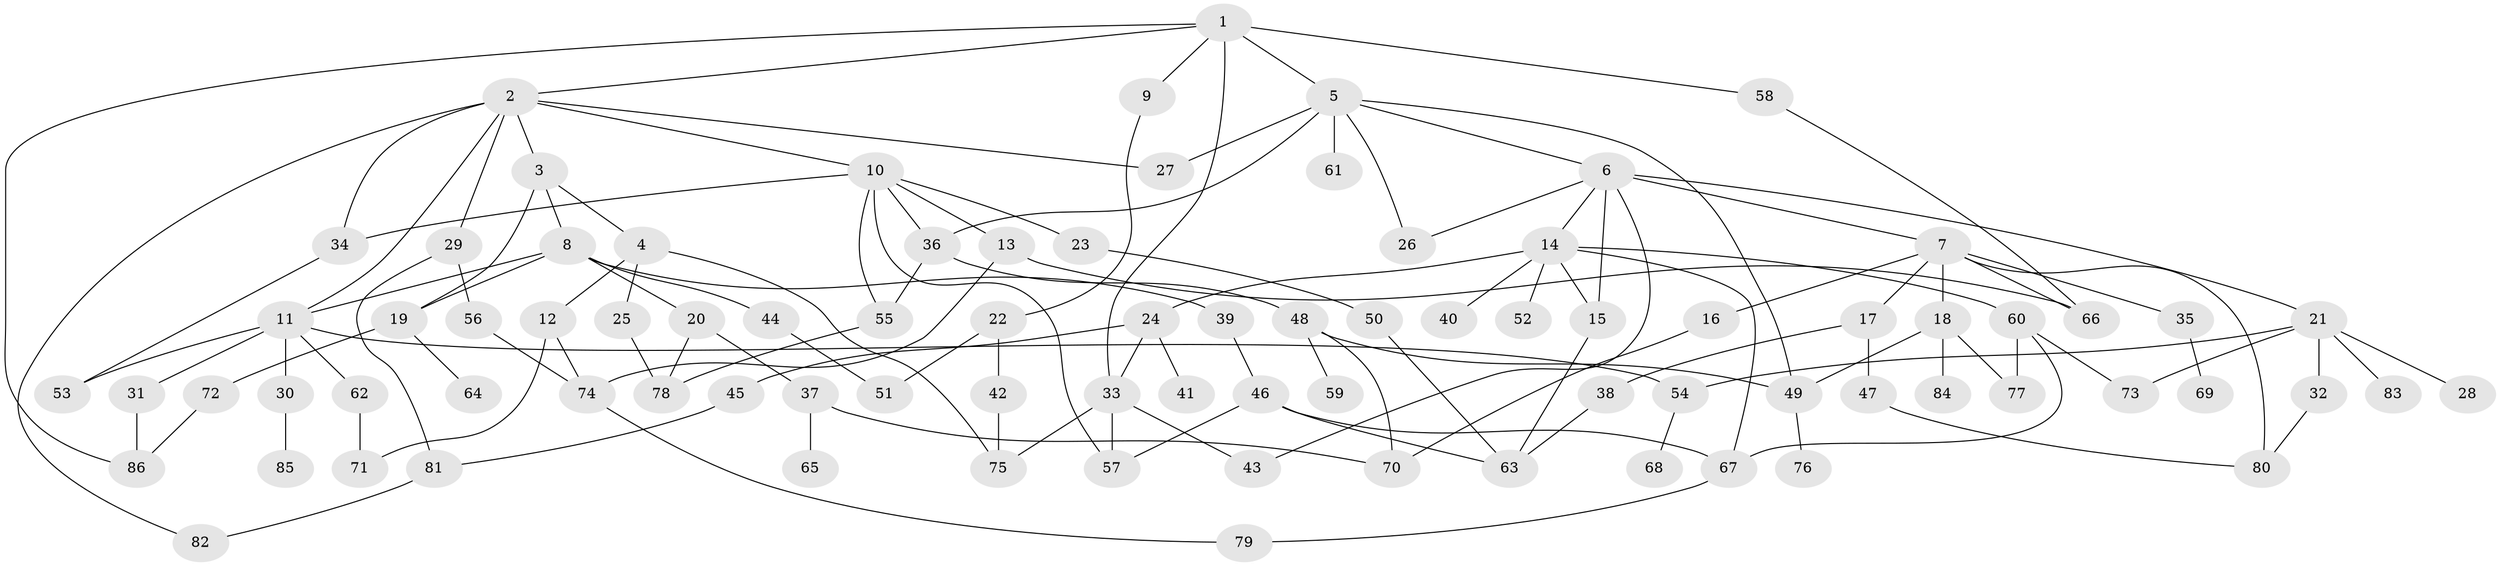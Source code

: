 // Generated by graph-tools (version 1.1) at 2025/40/03/09/25 04:40:55]
// undirected, 86 vertices, 127 edges
graph export_dot {
graph [start="1"]
  node [color=gray90,style=filled];
  1;
  2;
  3;
  4;
  5;
  6;
  7;
  8;
  9;
  10;
  11;
  12;
  13;
  14;
  15;
  16;
  17;
  18;
  19;
  20;
  21;
  22;
  23;
  24;
  25;
  26;
  27;
  28;
  29;
  30;
  31;
  32;
  33;
  34;
  35;
  36;
  37;
  38;
  39;
  40;
  41;
  42;
  43;
  44;
  45;
  46;
  47;
  48;
  49;
  50;
  51;
  52;
  53;
  54;
  55;
  56;
  57;
  58;
  59;
  60;
  61;
  62;
  63;
  64;
  65;
  66;
  67;
  68;
  69;
  70;
  71;
  72;
  73;
  74;
  75;
  76;
  77;
  78;
  79;
  80;
  81;
  82;
  83;
  84;
  85;
  86;
  1 -- 2;
  1 -- 5;
  1 -- 9;
  1 -- 58;
  1 -- 86;
  1 -- 33;
  2 -- 3;
  2 -- 10;
  2 -- 11;
  2 -- 29;
  2 -- 34;
  2 -- 82;
  2 -- 27;
  3 -- 4;
  3 -- 8;
  3 -- 19;
  4 -- 12;
  4 -- 25;
  4 -- 75;
  5 -- 6;
  5 -- 27;
  5 -- 36;
  5 -- 61;
  5 -- 49;
  5 -- 26;
  6 -- 7;
  6 -- 14;
  6 -- 21;
  6 -- 26;
  6 -- 43;
  6 -- 15;
  7 -- 16;
  7 -- 17;
  7 -- 18;
  7 -- 35;
  7 -- 66;
  7 -- 80;
  8 -- 19;
  8 -- 20;
  8 -- 39;
  8 -- 44;
  8 -- 11;
  9 -- 22;
  10 -- 13;
  10 -- 23;
  10 -- 34;
  10 -- 57;
  10 -- 55;
  10 -- 36;
  11 -- 30;
  11 -- 31;
  11 -- 53;
  11 -- 54;
  11 -- 62;
  12 -- 71;
  12 -- 74;
  13 -- 74;
  13 -- 66;
  14 -- 15;
  14 -- 24;
  14 -- 40;
  14 -- 52;
  14 -- 60;
  14 -- 67;
  15 -- 63;
  16 -- 70;
  17 -- 38;
  17 -- 47;
  18 -- 49;
  18 -- 84;
  18 -- 77;
  19 -- 64;
  19 -- 72;
  20 -- 37;
  20 -- 78;
  21 -- 28;
  21 -- 32;
  21 -- 83;
  21 -- 54;
  21 -- 73;
  22 -- 42;
  22 -- 51;
  23 -- 50;
  24 -- 33;
  24 -- 41;
  24 -- 45;
  25 -- 78;
  29 -- 56;
  29 -- 81;
  30 -- 85;
  31 -- 86;
  32 -- 80;
  33 -- 75;
  33 -- 57;
  33 -- 43;
  34 -- 53;
  35 -- 69;
  36 -- 48;
  36 -- 55;
  37 -- 65;
  37 -- 70;
  38 -- 63;
  39 -- 46;
  42 -- 75;
  44 -- 51;
  45 -- 81;
  46 -- 57;
  46 -- 67;
  46 -- 63;
  47 -- 80;
  48 -- 59;
  48 -- 70;
  48 -- 49;
  49 -- 76;
  50 -- 63;
  54 -- 68;
  55 -- 78;
  56 -- 74;
  58 -- 66;
  60 -- 67;
  60 -- 73;
  60 -- 77;
  62 -- 71;
  67 -- 79;
  72 -- 86;
  74 -- 79;
  81 -- 82;
}
